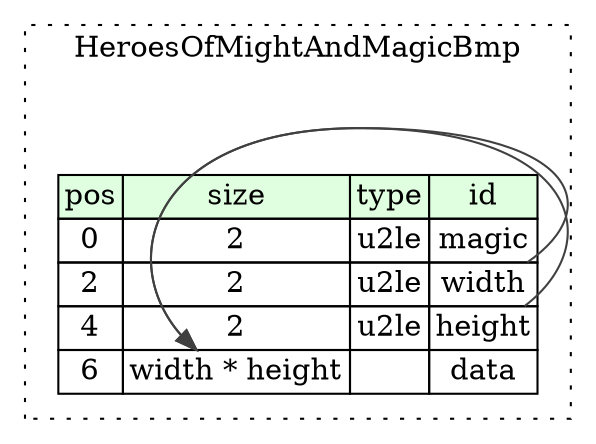 digraph {
	rankdir=LR;
	node [shape=plaintext];
	subgraph cluster__heroes_of_might_and_magic_bmp {
		label="HeroesOfMightAndMagicBmp";
		graph[style=dotted];

		heroes_of_might_and_magic_bmp__seq [label=<<TABLE BORDER="0" CELLBORDER="1" CELLSPACING="0">
			<TR><TD BGCOLOR="#E0FFE0">pos</TD><TD BGCOLOR="#E0FFE0">size</TD><TD BGCOLOR="#E0FFE0">type</TD><TD BGCOLOR="#E0FFE0">id</TD></TR>
			<TR><TD PORT="magic_pos">0</TD><TD PORT="magic_size">2</TD><TD>u2le</TD><TD PORT="magic_type">magic</TD></TR>
			<TR><TD PORT="width_pos">2</TD><TD PORT="width_size">2</TD><TD>u2le</TD><TD PORT="width_type">width</TD></TR>
			<TR><TD PORT="height_pos">4</TD><TD PORT="height_size">2</TD><TD>u2le</TD><TD PORT="height_type">height</TD></TR>
			<TR><TD PORT="data_pos">6</TD><TD PORT="data_size">width * height</TD><TD></TD><TD PORT="data_type">data</TD></TR>
		</TABLE>>];
	}
	heroes_of_might_and_magic_bmp__seq:width_type -> heroes_of_might_and_magic_bmp__seq:data_size [color="#404040"];
	heroes_of_might_and_magic_bmp__seq:height_type -> heroes_of_might_and_magic_bmp__seq:data_size [color="#404040"];
}

